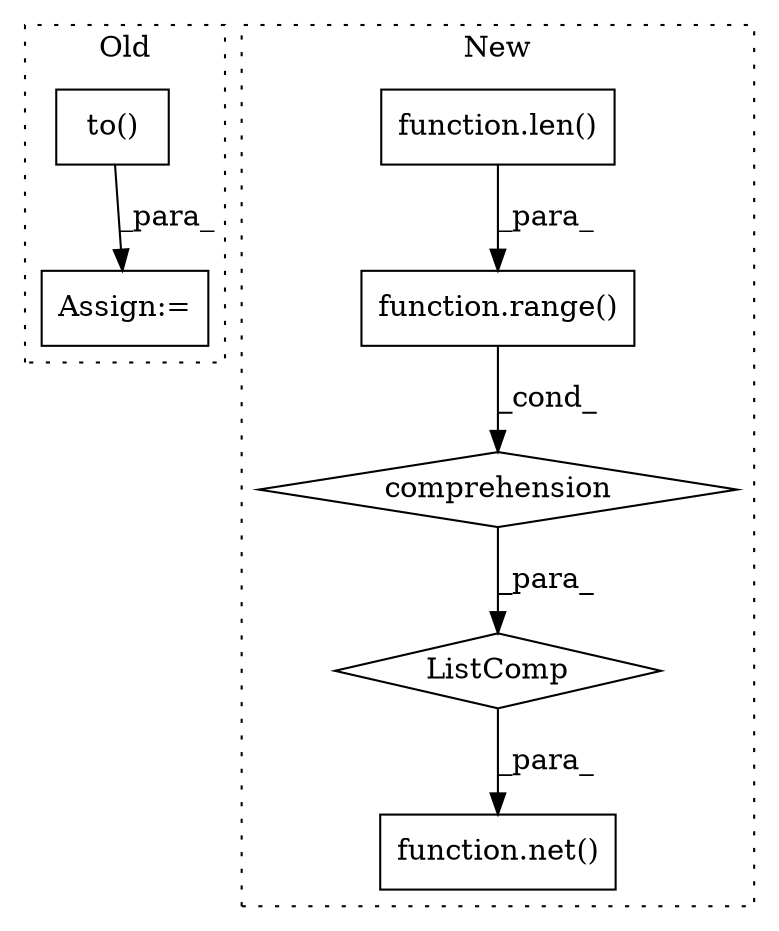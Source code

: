 digraph G {
subgraph cluster0 {
1 [label="to()" a="75" s="1926,1947" l="10,1" shape="box"];
3 [label="Assign:=" a="68" s="2073" l="3" shape="box"];
label = "Old";
style="dotted";
}
subgraph cluster1 {
2 [label="function.net()" a="75" s="2321,2329" l="4,1" shape="box"];
4 [label="function.range()" a="75" s="2040,2055" l="6,1" shape="box"];
5 [label="ListComp" a="106" s="2006" l="51" shape="diamond"];
6 [label="comprehension" a="45" s="2031" l="3" shape="diamond"];
7 [label="function.len()" a="75" s="2046,2054" l="4,1" shape="box"];
label = "New";
style="dotted";
}
1 -> 3 [label="_para_"];
4 -> 6 [label="_cond_"];
5 -> 2 [label="_para_"];
6 -> 5 [label="_para_"];
7 -> 4 [label="_para_"];
}